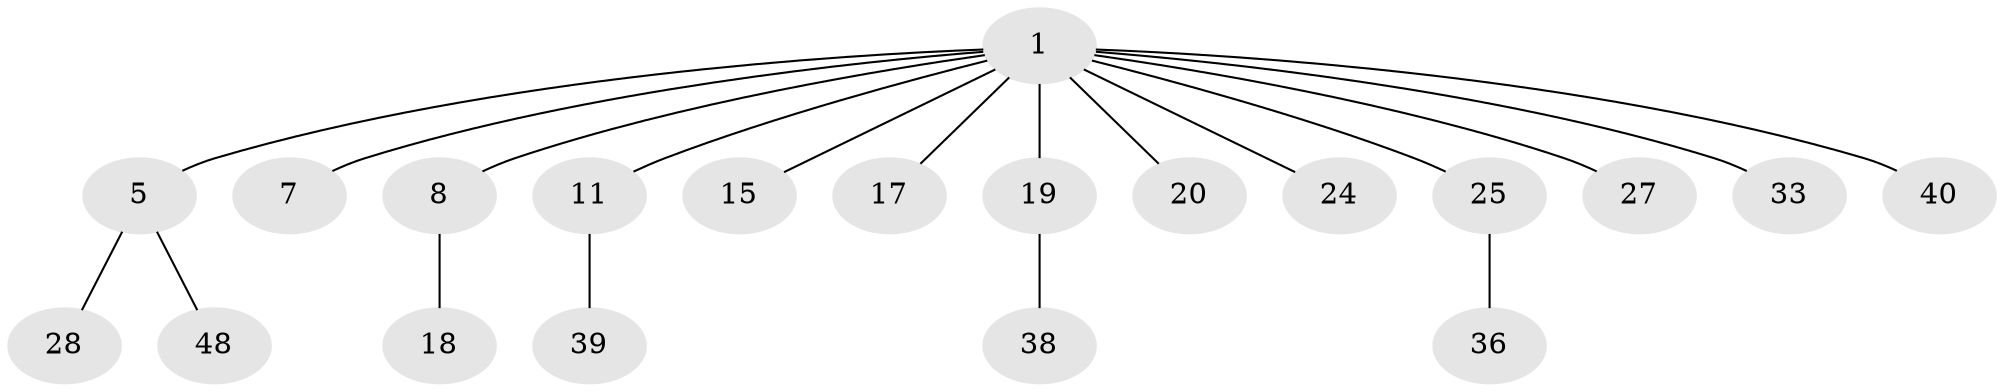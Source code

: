 // original degree distribution, {2: 0.16666666666666666, 4: 0.09259259259259259, 3: 0.2222222222222222, 5: 0.018518518518518517, 1: 0.5}
// Generated by graph-tools (version 1.1) at 2025/19/03/04/25 18:19:03]
// undirected, 20 vertices, 19 edges
graph export_dot {
graph [start="1"]
  node [color=gray90,style=filled];
  1 [super="+2+3"];
  5 [super="+13+29+42"];
  7;
  8 [super="+12"];
  11 [super="+14+22"];
  15 [super="+30+16"];
  17 [super="+21"];
  18 [super="+26+31"];
  19 [super="+32+34"];
  20;
  24;
  25 [super="+44+35"];
  27;
  28;
  33 [super="+49"];
  36 [super="+43"];
  38;
  39 [super="+45"];
  40;
  48;
  1 -- 8;
  1 -- 19;
  1 -- 33;
  1 -- 5;
  1 -- 7;
  1 -- 40;
  1 -- 11;
  1 -- 15;
  1 -- 17;
  1 -- 20;
  1 -- 24;
  1 -- 25;
  1 -- 27;
  5 -- 48;
  5 -- 28;
  8 -- 18;
  11 -- 39;
  19 -- 38;
  25 -- 36;
}
